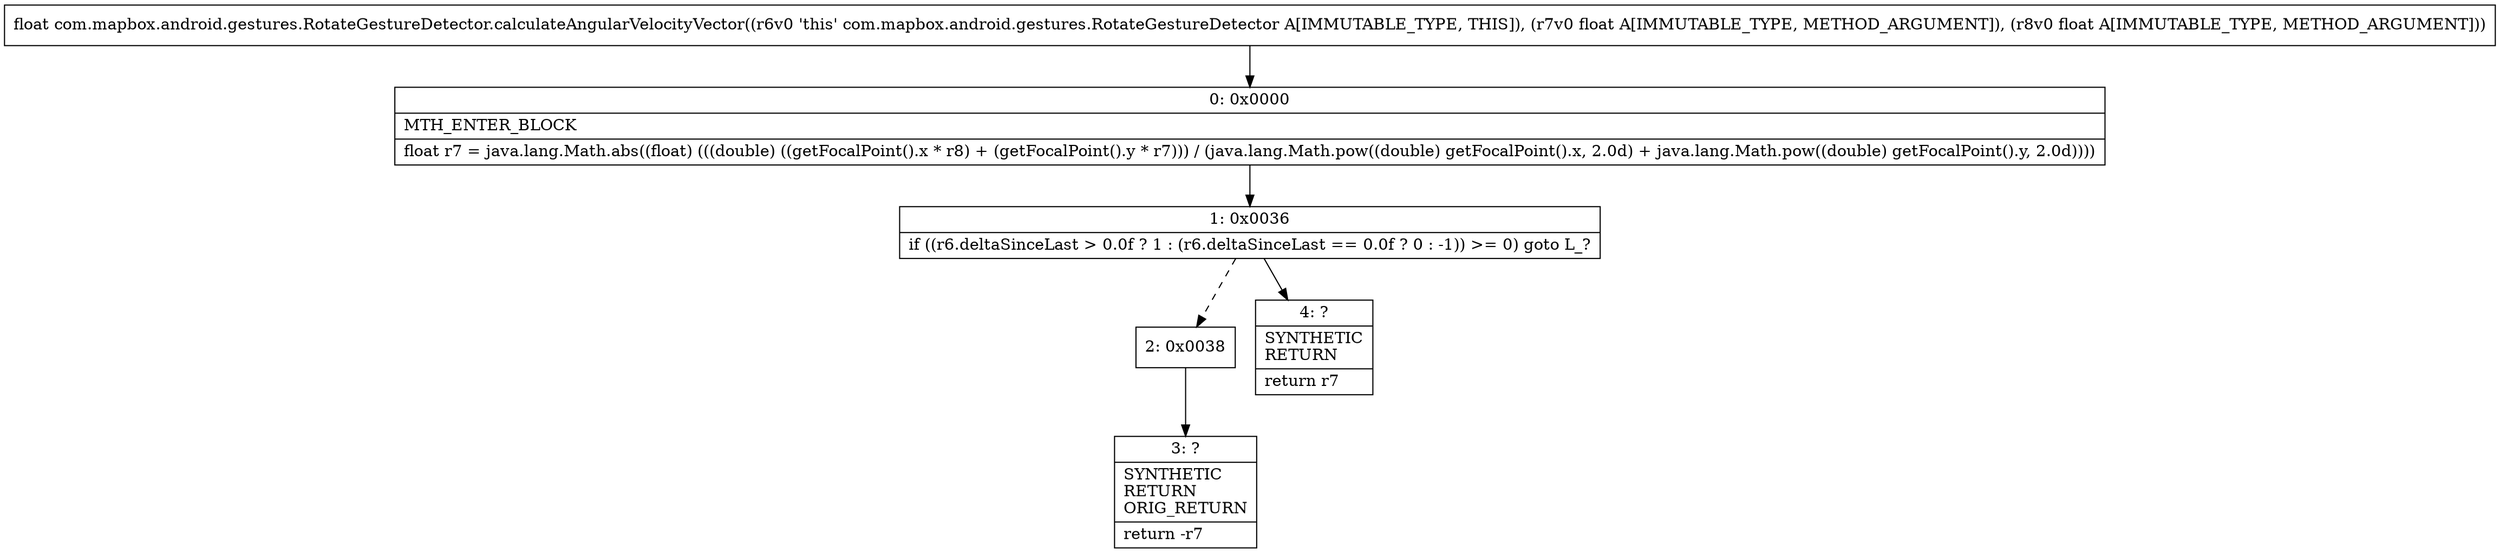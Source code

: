 digraph "CFG forcom.mapbox.android.gestures.RotateGestureDetector.calculateAngularVelocityVector(FF)F" {
Node_0 [shape=record,label="{0\:\ 0x0000|MTH_ENTER_BLOCK\l|float r7 = java.lang.Math.abs((float) (((double) ((getFocalPoint().x * r8) + (getFocalPoint().y * r7))) \/ (java.lang.Math.pow((double) getFocalPoint().x, 2.0d) + java.lang.Math.pow((double) getFocalPoint().y, 2.0d))))\l}"];
Node_1 [shape=record,label="{1\:\ 0x0036|if ((r6.deltaSinceLast \> 0.0f ? 1 : (r6.deltaSinceLast == 0.0f ? 0 : \-1)) \>= 0) goto L_?\l}"];
Node_2 [shape=record,label="{2\:\ 0x0038}"];
Node_3 [shape=record,label="{3\:\ ?|SYNTHETIC\lRETURN\lORIG_RETURN\l|return \-r7\l}"];
Node_4 [shape=record,label="{4\:\ ?|SYNTHETIC\lRETURN\l|return r7\l}"];
MethodNode[shape=record,label="{float com.mapbox.android.gestures.RotateGestureDetector.calculateAngularVelocityVector((r6v0 'this' com.mapbox.android.gestures.RotateGestureDetector A[IMMUTABLE_TYPE, THIS]), (r7v0 float A[IMMUTABLE_TYPE, METHOD_ARGUMENT]), (r8v0 float A[IMMUTABLE_TYPE, METHOD_ARGUMENT])) }"];
MethodNode -> Node_0;
Node_0 -> Node_1;
Node_1 -> Node_2[style=dashed];
Node_1 -> Node_4;
Node_2 -> Node_3;
}


